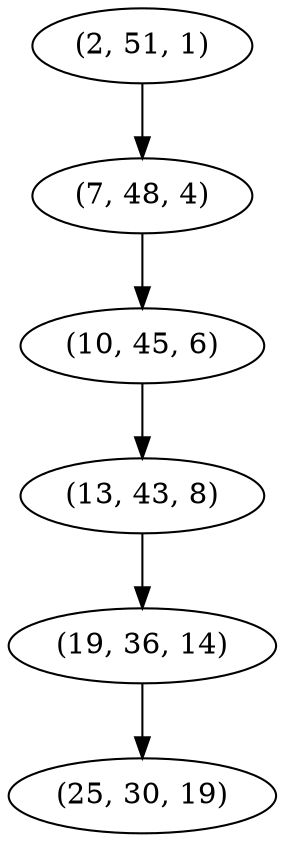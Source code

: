 digraph tree {
    "(2, 51, 1)";
    "(7, 48, 4)";
    "(10, 45, 6)";
    "(13, 43, 8)";
    "(19, 36, 14)";
    "(25, 30, 19)";
    "(2, 51, 1)" -> "(7, 48, 4)";
    "(7, 48, 4)" -> "(10, 45, 6)";
    "(10, 45, 6)" -> "(13, 43, 8)";
    "(13, 43, 8)" -> "(19, 36, 14)";
    "(19, 36, 14)" -> "(25, 30, 19)";
}
